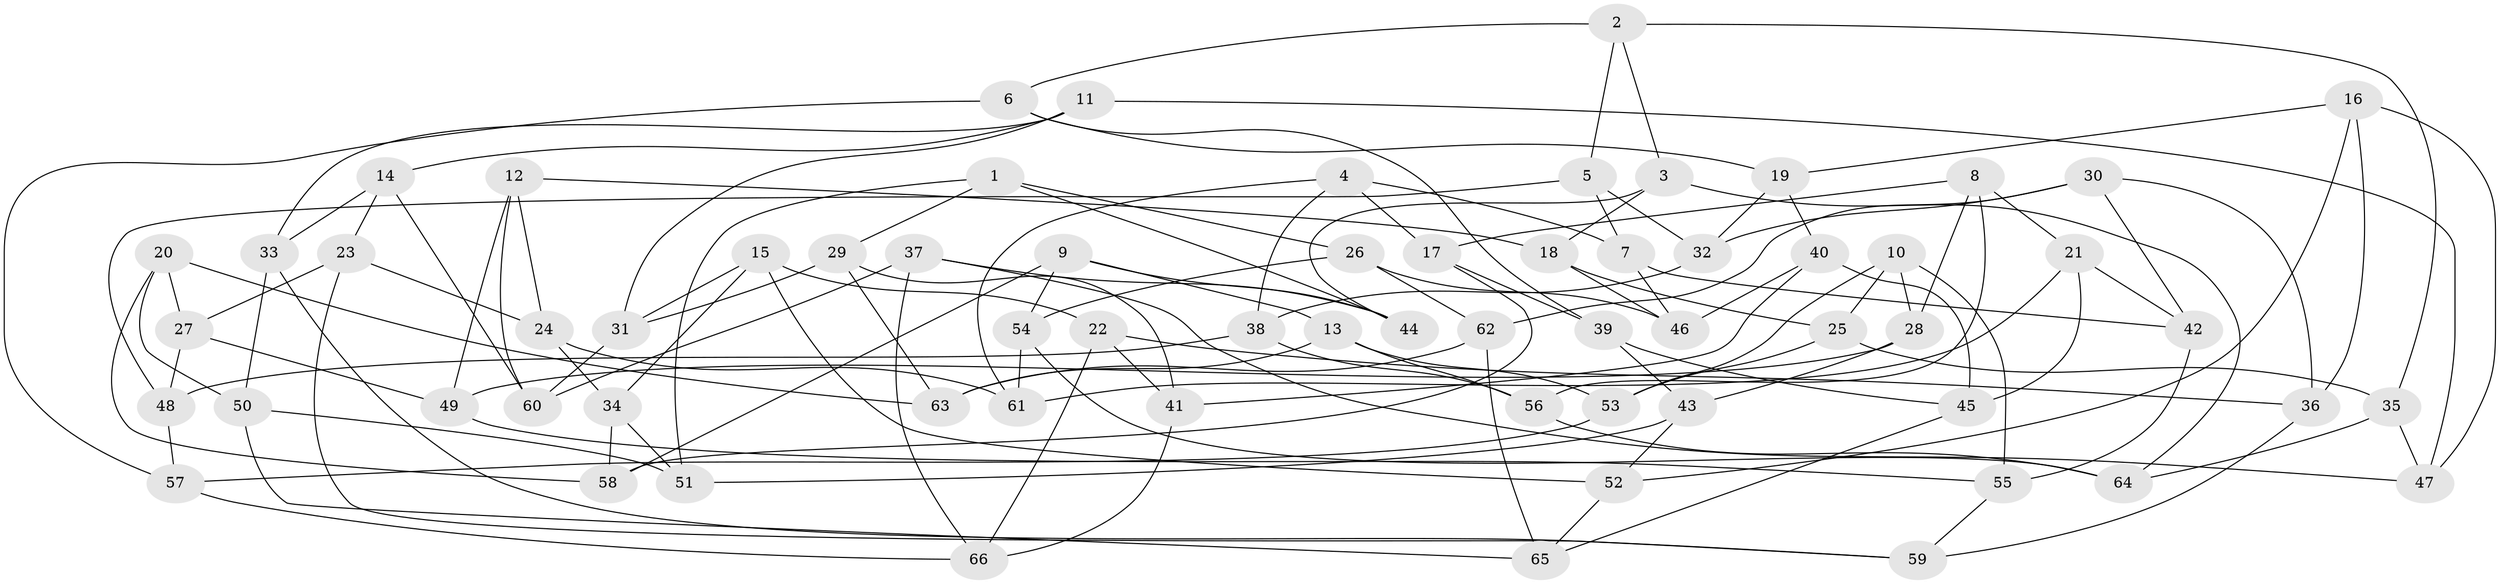 // coarse degree distribution, {6: 0.55, 4: 0.3, 5: 0.1, 3: 0.05}
// Generated by graph-tools (version 1.1) at 2025/24/03/03/25 07:24:25]
// undirected, 66 vertices, 132 edges
graph export_dot {
graph [start="1"]
  node [color=gray90,style=filled];
  1;
  2;
  3;
  4;
  5;
  6;
  7;
  8;
  9;
  10;
  11;
  12;
  13;
  14;
  15;
  16;
  17;
  18;
  19;
  20;
  21;
  22;
  23;
  24;
  25;
  26;
  27;
  28;
  29;
  30;
  31;
  32;
  33;
  34;
  35;
  36;
  37;
  38;
  39;
  40;
  41;
  42;
  43;
  44;
  45;
  46;
  47;
  48;
  49;
  50;
  51;
  52;
  53;
  54;
  55;
  56;
  57;
  58;
  59;
  60;
  61;
  62;
  63;
  64;
  65;
  66;
  1 -- 26;
  1 -- 44;
  1 -- 29;
  1 -- 51;
  2 -- 5;
  2 -- 6;
  2 -- 3;
  2 -- 35;
  3 -- 18;
  3 -- 64;
  3 -- 44;
  4 -- 7;
  4 -- 17;
  4 -- 38;
  4 -- 61;
  5 -- 48;
  5 -- 7;
  5 -- 32;
  6 -- 39;
  6 -- 19;
  6 -- 57;
  7 -- 42;
  7 -- 46;
  8 -- 17;
  8 -- 56;
  8 -- 21;
  8 -- 28;
  9 -- 13;
  9 -- 44;
  9 -- 58;
  9 -- 54;
  10 -- 28;
  10 -- 53;
  10 -- 25;
  10 -- 55;
  11 -- 47;
  11 -- 31;
  11 -- 14;
  11 -- 33;
  12 -- 49;
  12 -- 60;
  12 -- 18;
  12 -- 24;
  13 -- 53;
  13 -- 56;
  13 -- 63;
  14 -- 60;
  14 -- 23;
  14 -- 33;
  15 -- 31;
  15 -- 34;
  15 -- 22;
  15 -- 52;
  16 -- 52;
  16 -- 36;
  16 -- 47;
  16 -- 19;
  17 -- 58;
  17 -- 39;
  18 -- 25;
  18 -- 46;
  19 -- 40;
  19 -- 32;
  20 -- 63;
  20 -- 50;
  20 -- 58;
  20 -- 27;
  21 -- 42;
  21 -- 61;
  21 -- 45;
  22 -- 41;
  22 -- 66;
  22 -- 36;
  23 -- 24;
  23 -- 59;
  23 -- 27;
  24 -- 61;
  24 -- 34;
  25 -- 35;
  25 -- 53;
  26 -- 46;
  26 -- 62;
  26 -- 54;
  27 -- 48;
  27 -- 49;
  28 -- 49;
  28 -- 43;
  29 -- 63;
  29 -- 31;
  29 -- 41;
  30 -- 32;
  30 -- 42;
  30 -- 36;
  30 -- 62;
  31 -- 60;
  32 -- 38;
  33 -- 59;
  33 -- 50;
  34 -- 58;
  34 -- 51;
  35 -- 64;
  35 -- 47;
  36 -- 59;
  37 -- 60;
  37 -- 66;
  37 -- 47;
  37 -- 44;
  38 -- 56;
  38 -- 48;
  39 -- 43;
  39 -- 45;
  40 -- 41;
  40 -- 45;
  40 -- 46;
  41 -- 66;
  42 -- 55;
  43 -- 52;
  43 -- 51;
  45 -- 65;
  48 -- 57;
  49 -- 55;
  50 -- 65;
  50 -- 51;
  52 -- 65;
  53 -- 57;
  54 -- 61;
  54 -- 64;
  55 -- 59;
  56 -- 64;
  57 -- 66;
  62 -- 65;
  62 -- 63;
}
